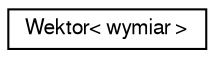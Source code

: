 digraph "Graficzna hierarchia klas"
{
 // LATEX_PDF_SIZE
  edge [fontname="FreeSans",fontsize="10",labelfontname="FreeSans",labelfontsize="10"];
  node [fontname="FreeSans",fontsize="10",shape=record];
  rankdir="LR";
  Node0 [label="Wektor\< wymiar \>",height=0.2,width=0.4,color="black", fillcolor="white", style="filled",URL="$a00170.html",tooltip="modeluje pojecie Wektora o dowolnym rozmiarze"];
}
